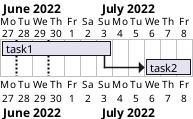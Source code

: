 {
  "sha1": "hiod8z76zb0v82xaklwjmfdcmp462ja",
  "insertion": {
    "when": "2024-06-03T18:59:29.623Z",
    "url": "https://forum.plantuml.net/16247/gantt-chart-vertical-separators",
    "user": "plantuml@gmail.com"
  }
}
@startgantt


Project starts 2022-06-27

Separator just before 2022-06-28
Separator just after 2022-06-29

[task1] starts at 2022-06-27 and lasts 1 week
[task2] starts 2 days after [task1]'s end and lasts 3 days

'Separator just after [task1]'s end

@endgantt
